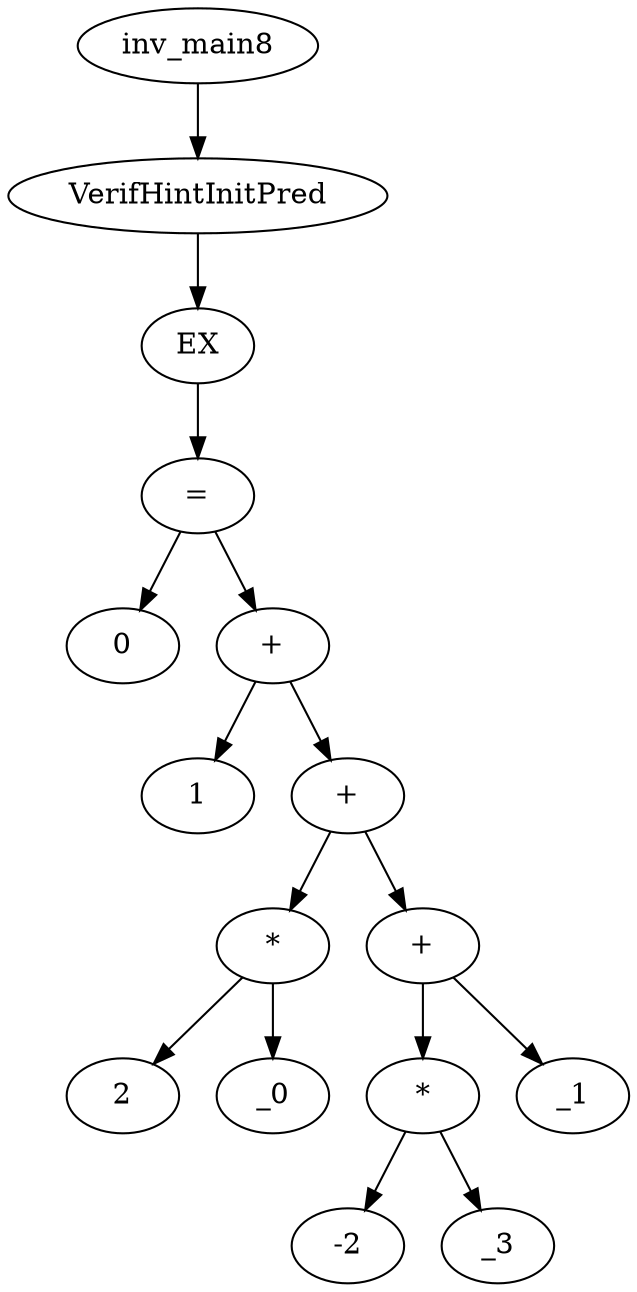 digraph dag {
0 [label="inv_main8"];
1 [label="VerifHintInitPred"];
2 [label="EX"];
3 [label="="];
4 [label="0"];
5 [label="+"];
6 [label="1"];
7 [label="+"];
8 [label="*"];
9 [label="2"];
10 [label="_0"];
11 [label="+"];
12 [label="*"];
13 [label="-2"];
14 [label="_3"];
15 [label="_1"];
0->1
1->2
2->3
3->5
3 -> 4
5->7
5 -> 6
7->8
7 -> 11
8->10
8 -> 9
11->12
11 -> 15
12->14
12 -> 13
}
